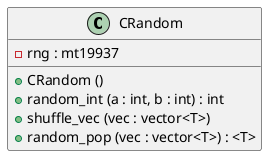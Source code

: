 @startuml

class CRandom
{
    + CRandom ()
    + random_int (a : int, b : int) : int
    + shuffle_vec (vec : vector<T>)
    + random_pop (vec : vector<T>) : <T>
    - rng : mt19937
}

@enduml